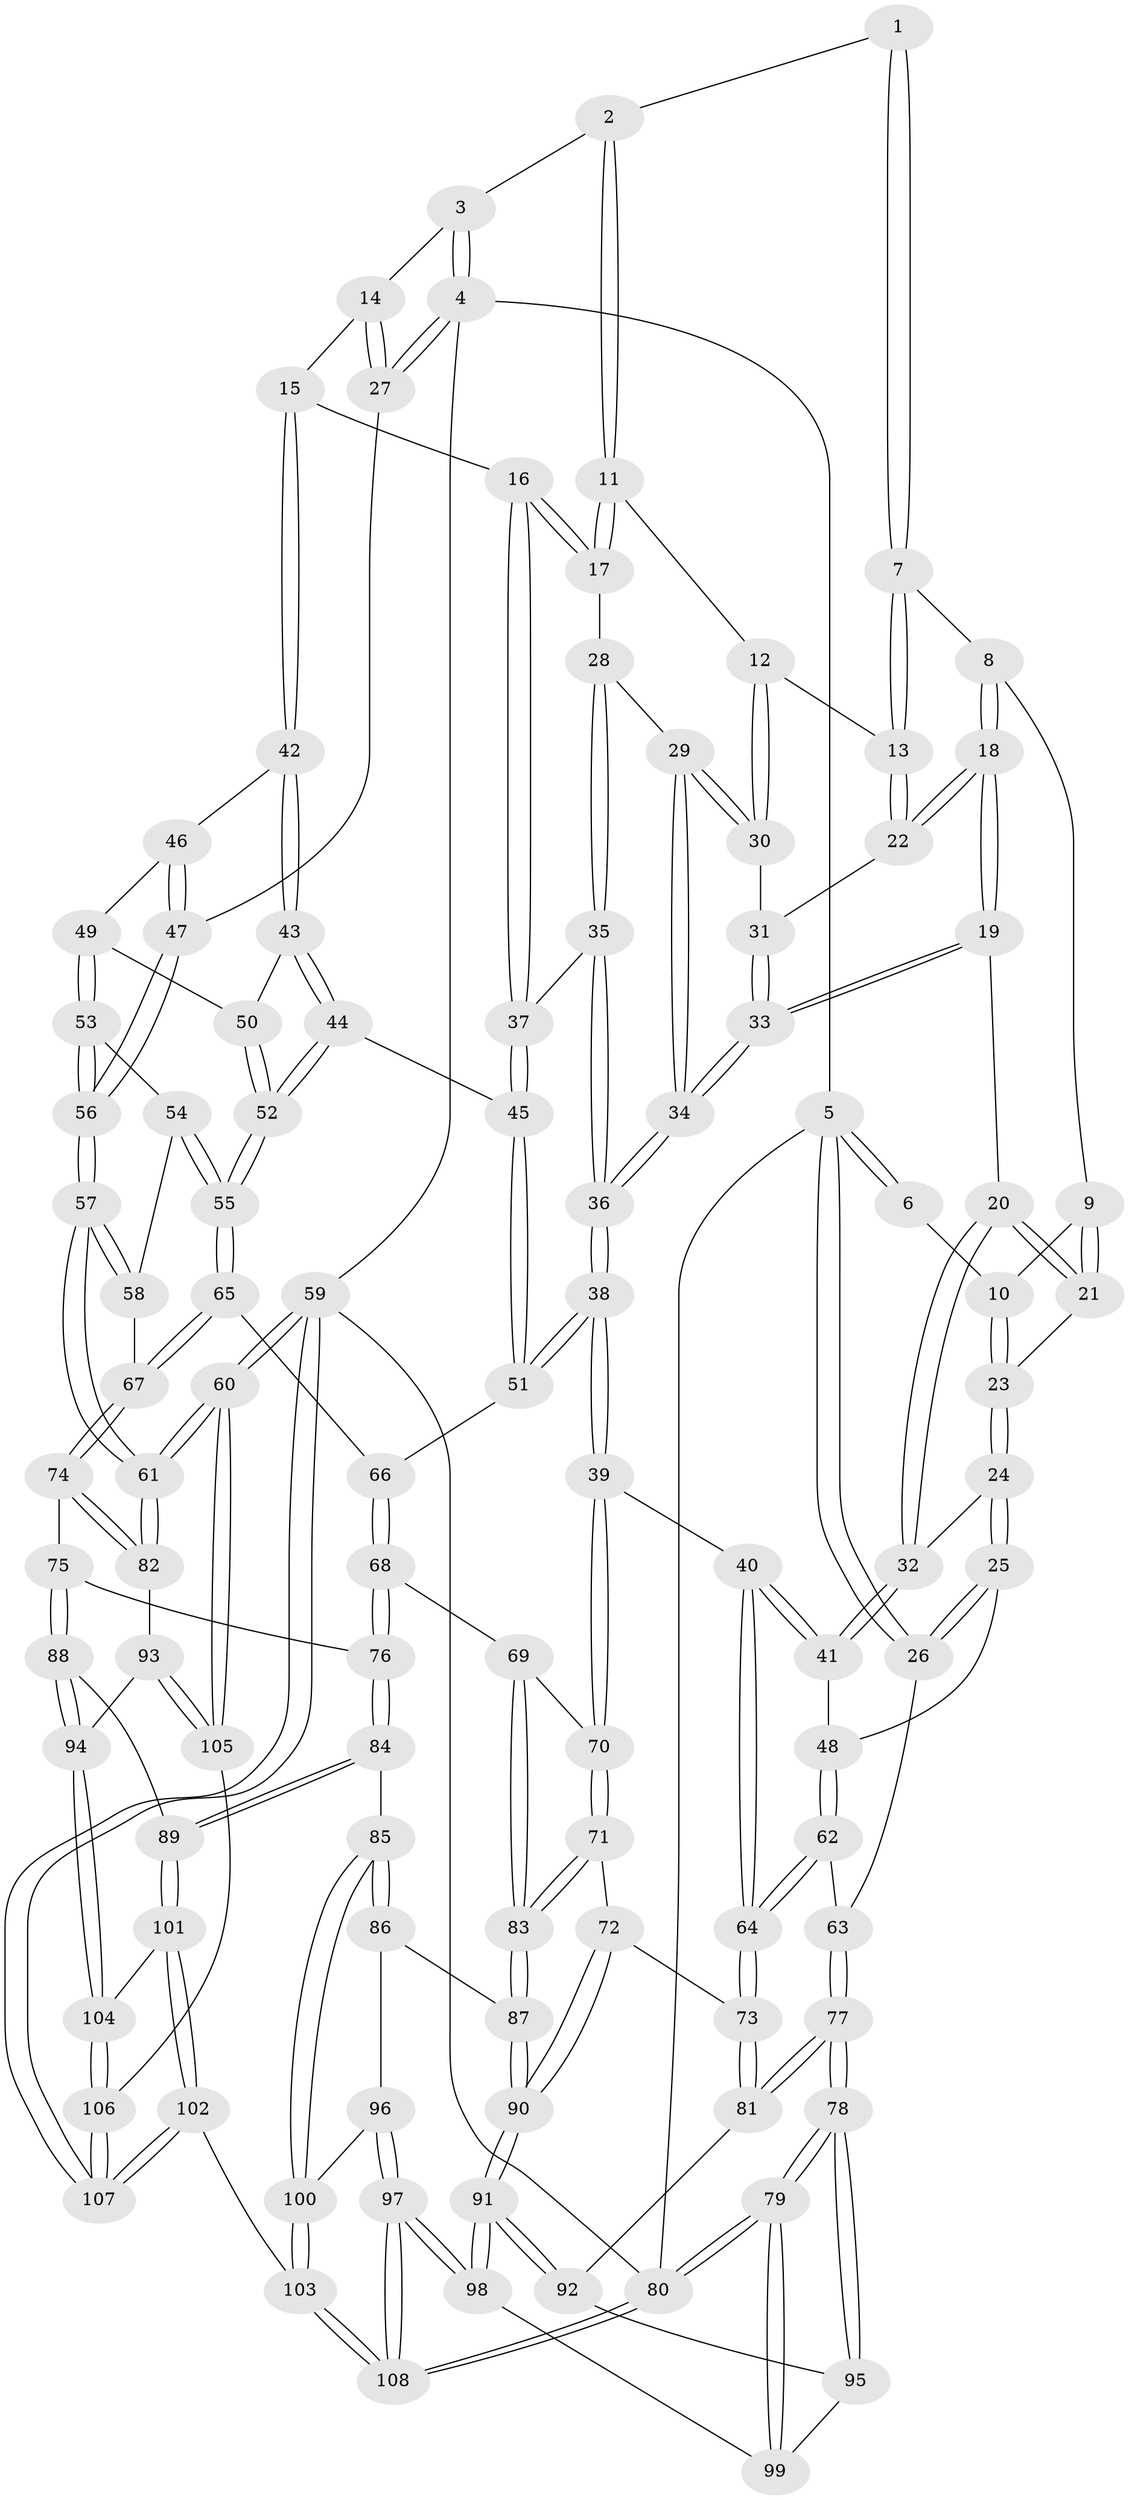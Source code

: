 // Generated by graph-tools (version 1.1) at 2025/11/02/27/25 16:11:52]
// undirected, 108 vertices, 267 edges
graph export_dot {
graph [start="1"]
  node [color=gray90,style=filled];
  1 [pos="+0.4526910305007433+0"];
  2 [pos="+0.5991388098443712+0"];
  3 [pos="+0.6107165485097727+0"];
  4 [pos="+1+0"];
  5 [pos="+0+0"];
  6 [pos="+0.12199096265489129+0"];
  7 [pos="+0.44326150692308625+0"];
  8 [pos="+0.32145026865524906+0.030995707677022276"];
  9 [pos="+0.2997688887659034+0.04653777719740695"];
  10 [pos="+0.16727504017299946+0"];
  11 [pos="+0.6062483779620338+0"];
  12 [pos="+0.5374087940038248+0.08634445396103563"];
  13 [pos="+0.4317123912919898+0.03882339950131201"];
  14 [pos="+0.7552563066028695+0.05612733483367982"];
  15 [pos="+0.7569014778554811+0.1917791424258743"];
  16 [pos="+0.716028321632767+0.18641116551828846"];
  17 [pos="+0.6568845850488406+0.1516487730517909"];
  18 [pos="+0.37067605082356575+0.1364640267354139"];
  19 [pos="+0.36066399762440654+0.15543642623255807"];
  20 [pos="+0.33108910661956464+0.15537522726480424"];
  21 [pos="+0.2840505636852565+0.08834291869132355"];
  22 [pos="+0.42867353992561796+0.05063329207762097"];
  23 [pos="+0.18314743370788367+0.04350347727386133"];
  24 [pos="+0.1368864707768872+0.16818236402668607"];
  25 [pos="+0+0.17972383254928623"];
  26 [pos="+0+0.14690031853443358"];
  27 [pos="+1+0"];
  28 [pos="+0.5552092419905261+0.1684168373279408"];
  29 [pos="+0.5508333142082149+0.16788779105418886"];
  30 [pos="+0.5332323915831522+0.14749591355656522"];
  31 [pos="+0.5098615892643394+0.1392301954426687"];
  32 [pos="+0.20747361836846678+0.2270583365788213"];
  33 [pos="+0.38355613274242656+0.18184857139129174"];
  34 [pos="+0.4382179915641304+0.2886394287032353"];
  35 [pos="+0.5822299177795692+0.2939184639249899"];
  36 [pos="+0.4419795688242156+0.364539597898006"];
  37 [pos="+0.6051676297586814+0.2910725433345233"];
  38 [pos="+0.4149272475622875+0.44269481732123717"];
  39 [pos="+0.40876510035713404+0.4463598651079248"];
  40 [pos="+0.2729442910862325+0.38747882660071564"];
  41 [pos="+0.2236408058126848+0.35350452037756913"];
  42 [pos="+0.7679762376474417+0.19835670918336604"];
  43 [pos="+0.7696498518366893+0.2677373109800432"];
  44 [pos="+0.7598994895730067+0.3809673617582249"];
  45 [pos="+0.6761955223251496+0.38897001702608414"];
  46 [pos="+0.8721716343254874+0.17174378813187896"];
  47 [pos="+1+0"];
  48 [pos="+0.13324423278276937+0.3815801907454369"];
  49 [pos="+0.953451299949971+0.32727296757610014"];
  50 [pos="+0.9204660429167751+0.33703400251071325"];
  51 [pos="+0.5369933838829267+0.4739463506173338"];
  52 [pos="+0.785893078770632+0.41574612746156164"];
  53 [pos="+0.9664023723251601+0.3343361462258329"];
  54 [pos="+0.9461218393333446+0.4047196048132978"];
  55 [pos="+0.8084847546283871+0.4775837062223812"];
  56 [pos="+1+0.30832925603182204"];
  57 [pos="+1+0.5227327778817107"];
  58 [pos="+1+0.4916382706987151"];
  59 [pos="+1+1"];
  60 [pos="+1+1"];
  61 [pos="+1+0.6743567424822249"];
  62 [pos="+0.0732844845175864+0.4546396991421041"];
  63 [pos="+0+0.4303876574069052"];
  64 [pos="+0.11727980488173392+0.5882155661399023"];
  65 [pos="+0.8122330023043434+0.5257456001668702"];
  66 [pos="+0.6120596926813917+0.5466735482945954"];
  67 [pos="+0.82458787150795+0.5448107314407299"];
  68 [pos="+0.6166577942335145+0.6617822162200356"];
  69 [pos="+0.5872123563166426+0.6609922835170412"];
  70 [pos="+0.38245728214198627+0.5336552775277847"];
  71 [pos="+0.35369517132963707+0.6082253022109768"];
  72 [pos="+0.18327881261137358+0.6272072768921307"];
  73 [pos="+0.1200032430279538+0.6224741657994581"];
  74 [pos="+0.8376328399399963+0.6268518631779284"];
  75 [pos="+0.7055180451252957+0.6711510977655302"];
  76 [pos="+0.6182458698377734+0.6643673034621482"];
  77 [pos="+0+0.6884126969216132"];
  78 [pos="+0+1"];
  79 [pos="+0+1"];
  80 [pos="+0+1"];
  81 [pos="+0.06395641933467906+0.6693606371315024"];
  82 [pos="+0.8584826201422326+0.6568211174484992"];
  83 [pos="+0.38191319916592814+0.695691211468694"];
  84 [pos="+0.5937178860623749+0.8014790275088381"];
  85 [pos="+0.5882736744939675+0.801934876537097"];
  86 [pos="+0.4045753684918068+0.7398299536918757"];
  87 [pos="+0.38338925477694524+0.7129300974052201"];
  88 [pos="+0.7088764263258331+0.7722232176425086"];
  89 [pos="+0.5984229353055607+0.8049798745006365"];
  90 [pos="+0.23845223443307062+0.8346891954220406"];
  91 [pos="+0.21651441475779706+0.8625113739746099"];
  92 [pos="+0.09432448908420357+0.7372406016354403"];
  93 [pos="+0.8404083358878633+0.7969786859216884"];
  94 [pos="+0.824179903626105+0.8018007582048282"];
  95 [pos="+0.05527181633907498+0.8500236485773283"];
  96 [pos="+0.41160208570918916+0.8293652838640984"];
  97 [pos="+0.25407467693732466+0.9726648158240252"];
  98 [pos="+0.215504074381038+0.8729689597697686"];
  99 [pos="+0.12060121759845817+0.8878707852972973"];
  100 [pos="+0.4621159100711622+0.938838318397638"];
  101 [pos="+0.63891920912393+0.8794336812635852"];
  102 [pos="+0.48852412636481357+1"];
  103 [pos="+0.45124403328273+1"];
  104 [pos="+0.7085497171572578+0.9003921301607742"];
  105 [pos="+0.8866206499174702+0.8496817819498228"];
  106 [pos="+0.7617178593869292+1"];
  107 [pos="+0.7657998823506351+1"];
  108 [pos="+0.29546739422841806+1"];
  1 -- 2;
  1 -- 7;
  1 -- 7;
  2 -- 3;
  2 -- 11;
  2 -- 11;
  3 -- 4;
  3 -- 4;
  3 -- 14;
  4 -- 5;
  4 -- 27;
  4 -- 27;
  4 -- 59;
  5 -- 6;
  5 -- 6;
  5 -- 26;
  5 -- 26;
  5 -- 80;
  6 -- 10;
  7 -- 8;
  7 -- 13;
  7 -- 13;
  8 -- 9;
  8 -- 18;
  8 -- 18;
  9 -- 10;
  9 -- 21;
  9 -- 21;
  10 -- 23;
  10 -- 23;
  11 -- 12;
  11 -- 17;
  11 -- 17;
  12 -- 13;
  12 -- 30;
  12 -- 30;
  13 -- 22;
  13 -- 22;
  14 -- 15;
  14 -- 27;
  14 -- 27;
  15 -- 16;
  15 -- 42;
  15 -- 42;
  16 -- 17;
  16 -- 17;
  16 -- 37;
  16 -- 37;
  17 -- 28;
  18 -- 19;
  18 -- 19;
  18 -- 22;
  18 -- 22;
  19 -- 20;
  19 -- 33;
  19 -- 33;
  20 -- 21;
  20 -- 21;
  20 -- 32;
  20 -- 32;
  21 -- 23;
  22 -- 31;
  23 -- 24;
  23 -- 24;
  24 -- 25;
  24 -- 25;
  24 -- 32;
  25 -- 26;
  25 -- 26;
  25 -- 48;
  26 -- 63;
  27 -- 47;
  28 -- 29;
  28 -- 35;
  28 -- 35;
  29 -- 30;
  29 -- 30;
  29 -- 34;
  29 -- 34;
  30 -- 31;
  31 -- 33;
  31 -- 33;
  32 -- 41;
  32 -- 41;
  33 -- 34;
  33 -- 34;
  34 -- 36;
  34 -- 36;
  35 -- 36;
  35 -- 36;
  35 -- 37;
  36 -- 38;
  36 -- 38;
  37 -- 45;
  37 -- 45;
  38 -- 39;
  38 -- 39;
  38 -- 51;
  38 -- 51;
  39 -- 40;
  39 -- 70;
  39 -- 70;
  40 -- 41;
  40 -- 41;
  40 -- 64;
  40 -- 64;
  41 -- 48;
  42 -- 43;
  42 -- 43;
  42 -- 46;
  43 -- 44;
  43 -- 44;
  43 -- 50;
  44 -- 45;
  44 -- 52;
  44 -- 52;
  45 -- 51;
  45 -- 51;
  46 -- 47;
  46 -- 47;
  46 -- 49;
  47 -- 56;
  47 -- 56;
  48 -- 62;
  48 -- 62;
  49 -- 50;
  49 -- 53;
  49 -- 53;
  50 -- 52;
  50 -- 52;
  51 -- 66;
  52 -- 55;
  52 -- 55;
  53 -- 54;
  53 -- 56;
  53 -- 56;
  54 -- 55;
  54 -- 55;
  54 -- 58;
  55 -- 65;
  55 -- 65;
  56 -- 57;
  56 -- 57;
  57 -- 58;
  57 -- 58;
  57 -- 61;
  57 -- 61;
  58 -- 67;
  59 -- 60;
  59 -- 60;
  59 -- 107;
  59 -- 107;
  59 -- 80;
  60 -- 61;
  60 -- 61;
  60 -- 105;
  60 -- 105;
  61 -- 82;
  61 -- 82;
  62 -- 63;
  62 -- 64;
  62 -- 64;
  63 -- 77;
  63 -- 77;
  64 -- 73;
  64 -- 73;
  65 -- 66;
  65 -- 67;
  65 -- 67;
  66 -- 68;
  66 -- 68;
  67 -- 74;
  67 -- 74;
  68 -- 69;
  68 -- 76;
  68 -- 76;
  69 -- 70;
  69 -- 83;
  69 -- 83;
  70 -- 71;
  70 -- 71;
  71 -- 72;
  71 -- 83;
  71 -- 83;
  72 -- 73;
  72 -- 90;
  72 -- 90;
  73 -- 81;
  73 -- 81;
  74 -- 75;
  74 -- 82;
  74 -- 82;
  75 -- 76;
  75 -- 88;
  75 -- 88;
  76 -- 84;
  76 -- 84;
  77 -- 78;
  77 -- 78;
  77 -- 81;
  77 -- 81;
  78 -- 79;
  78 -- 79;
  78 -- 95;
  78 -- 95;
  79 -- 80;
  79 -- 80;
  79 -- 99;
  79 -- 99;
  80 -- 108;
  80 -- 108;
  81 -- 92;
  82 -- 93;
  83 -- 87;
  83 -- 87;
  84 -- 85;
  84 -- 89;
  84 -- 89;
  85 -- 86;
  85 -- 86;
  85 -- 100;
  85 -- 100;
  86 -- 87;
  86 -- 96;
  87 -- 90;
  87 -- 90;
  88 -- 89;
  88 -- 94;
  88 -- 94;
  89 -- 101;
  89 -- 101;
  90 -- 91;
  90 -- 91;
  91 -- 92;
  91 -- 92;
  91 -- 98;
  91 -- 98;
  92 -- 95;
  93 -- 94;
  93 -- 105;
  93 -- 105;
  94 -- 104;
  94 -- 104;
  95 -- 99;
  96 -- 97;
  96 -- 97;
  96 -- 100;
  97 -- 98;
  97 -- 98;
  97 -- 108;
  97 -- 108;
  98 -- 99;
  100 -- 103;
  100 -- 103;
  101 -- 102;
  101 -- 102;
  101 -- 104;
  102 -- 103;
  102 -- 107;
  102 -- 107;
  103 -- 108;
  103 -- 108;
  104 -- 106;
  104 -- 106;
  105 -- 106;
  106 -- 107;
  106 -- 107;
}
